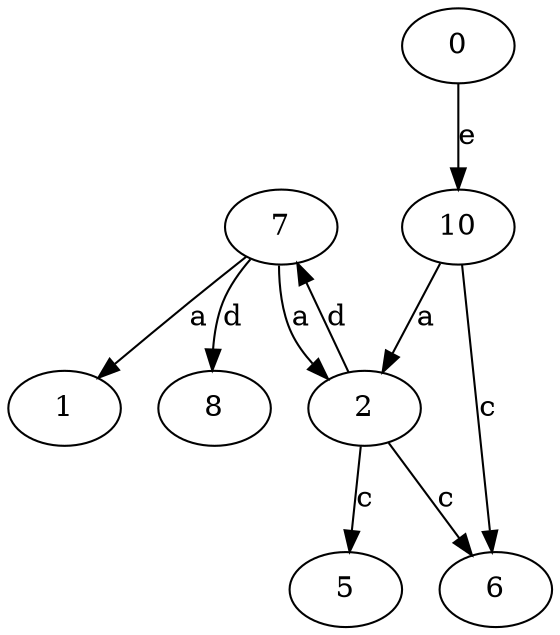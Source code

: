 strict digraph  {
1;
2;
5;
6;
7;
8;
10;
0;
2 -> 5  [label=c];
2 -> 6  [label=c];
2 -> 7  [label=d];
7 -> 1  [label=a];
7 -> 2  [label=a];
7 -> 8  [label=d];
10 -> 2  [label=a];
10 -> 6  [label=c];
0 -> 10  [label=e];
}
